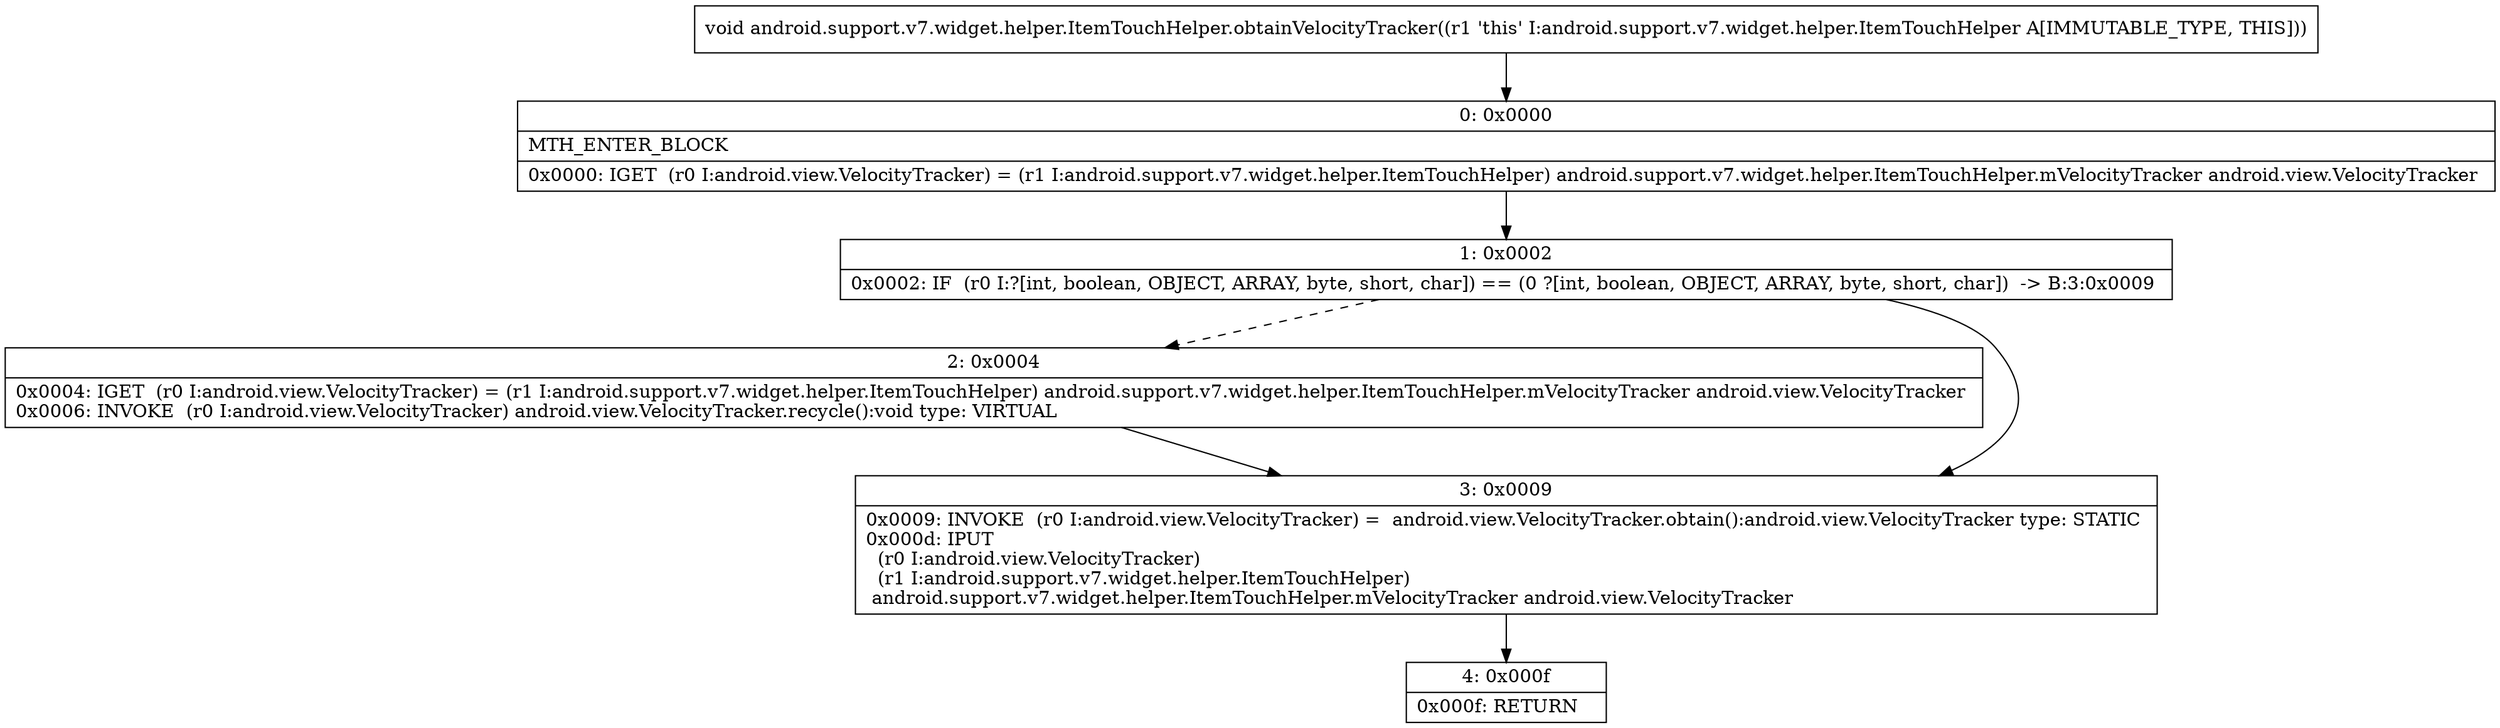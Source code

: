 digraph "CFG forandroid.support.v7.widget.helper.ItemTouchHelper.obtainVelocityTracker()V" {
Node_0 [shape=record,label="{0\:\ 0x0000|MTH_ENTER_BLOCK\l|0x0000: IGET  (r0 I:android.view.VelocityTracker) = (r1 I:android.support.v7.widget.helper.ItemTouchHelper) android.support.v7.widget.helper.ItemTouchHelper.mVelocityTracker android.view.VelocityTracker \l}"];
Node_1 [shape=record,label="{1\:\ 0x0002|0x0002: IF  (r0 I:?[int, boolean, OBJECT, ARRAY, byte, short, char]) == (0 ?[int, boolean, OBJECT, ARRAY, byte, short, char])  \-\> B:3:0x0009 \l}"];
Node_2 [shape=record,label="{2\:\ 0x0004|0x0004: IGET  (r0 I:android.view.VelocityTracker) = (r1 I:android.support.v7.widget.helper.ItemTouchHelper) android.support.v7.widget.helper.ItemTouchHelper.mVelocityTracker android.view.VelocityTracker \l0x0006: INVOKE  (r0 I:android.view.VelocityTracker) android.view.VelocityTracker.recycle():void type: VIRTUAL \l}"];
Node_3 [shape=record,label="{3\:\ 0x0009|0x0009: INVOKE  (r0 I:android.view.VelocityTracker) =  android.view.VelocityTracker.obtain():android.view.VelocityTracker type: STATIC \l0x000d: IPUT  \l  (r0 I:android.view.VelocityTracker)\l  (r1 I:android.support.v7.widget.helper.ItemTouchHelper)\l android.support.v7.widget.helper.ItemTouchHelper.mVelocityTracker android.view.VelocityTracker \l}"];
Node_4 [shape=record,label="{4\:\ 0x000f|0x000f: RETURN   \l}"];
MethodNode[shape=record,label="{void android.support.v7.widget.helper.ItemTouchHelper.obtainVelocityTracker((r1 'this' I:android.support.v7.widget.helper.ItemTouchHelper A[IMMUTABLE_TYPE, THIS])) }"];
MethodNode -> Node_0;
Node_0 -> Node_1;
Node_1 -> Node_2[style=dashed];
Node_1 -> Node_3;
Node_2 -> Node_3;
Node_3 -> Node_4;
}

